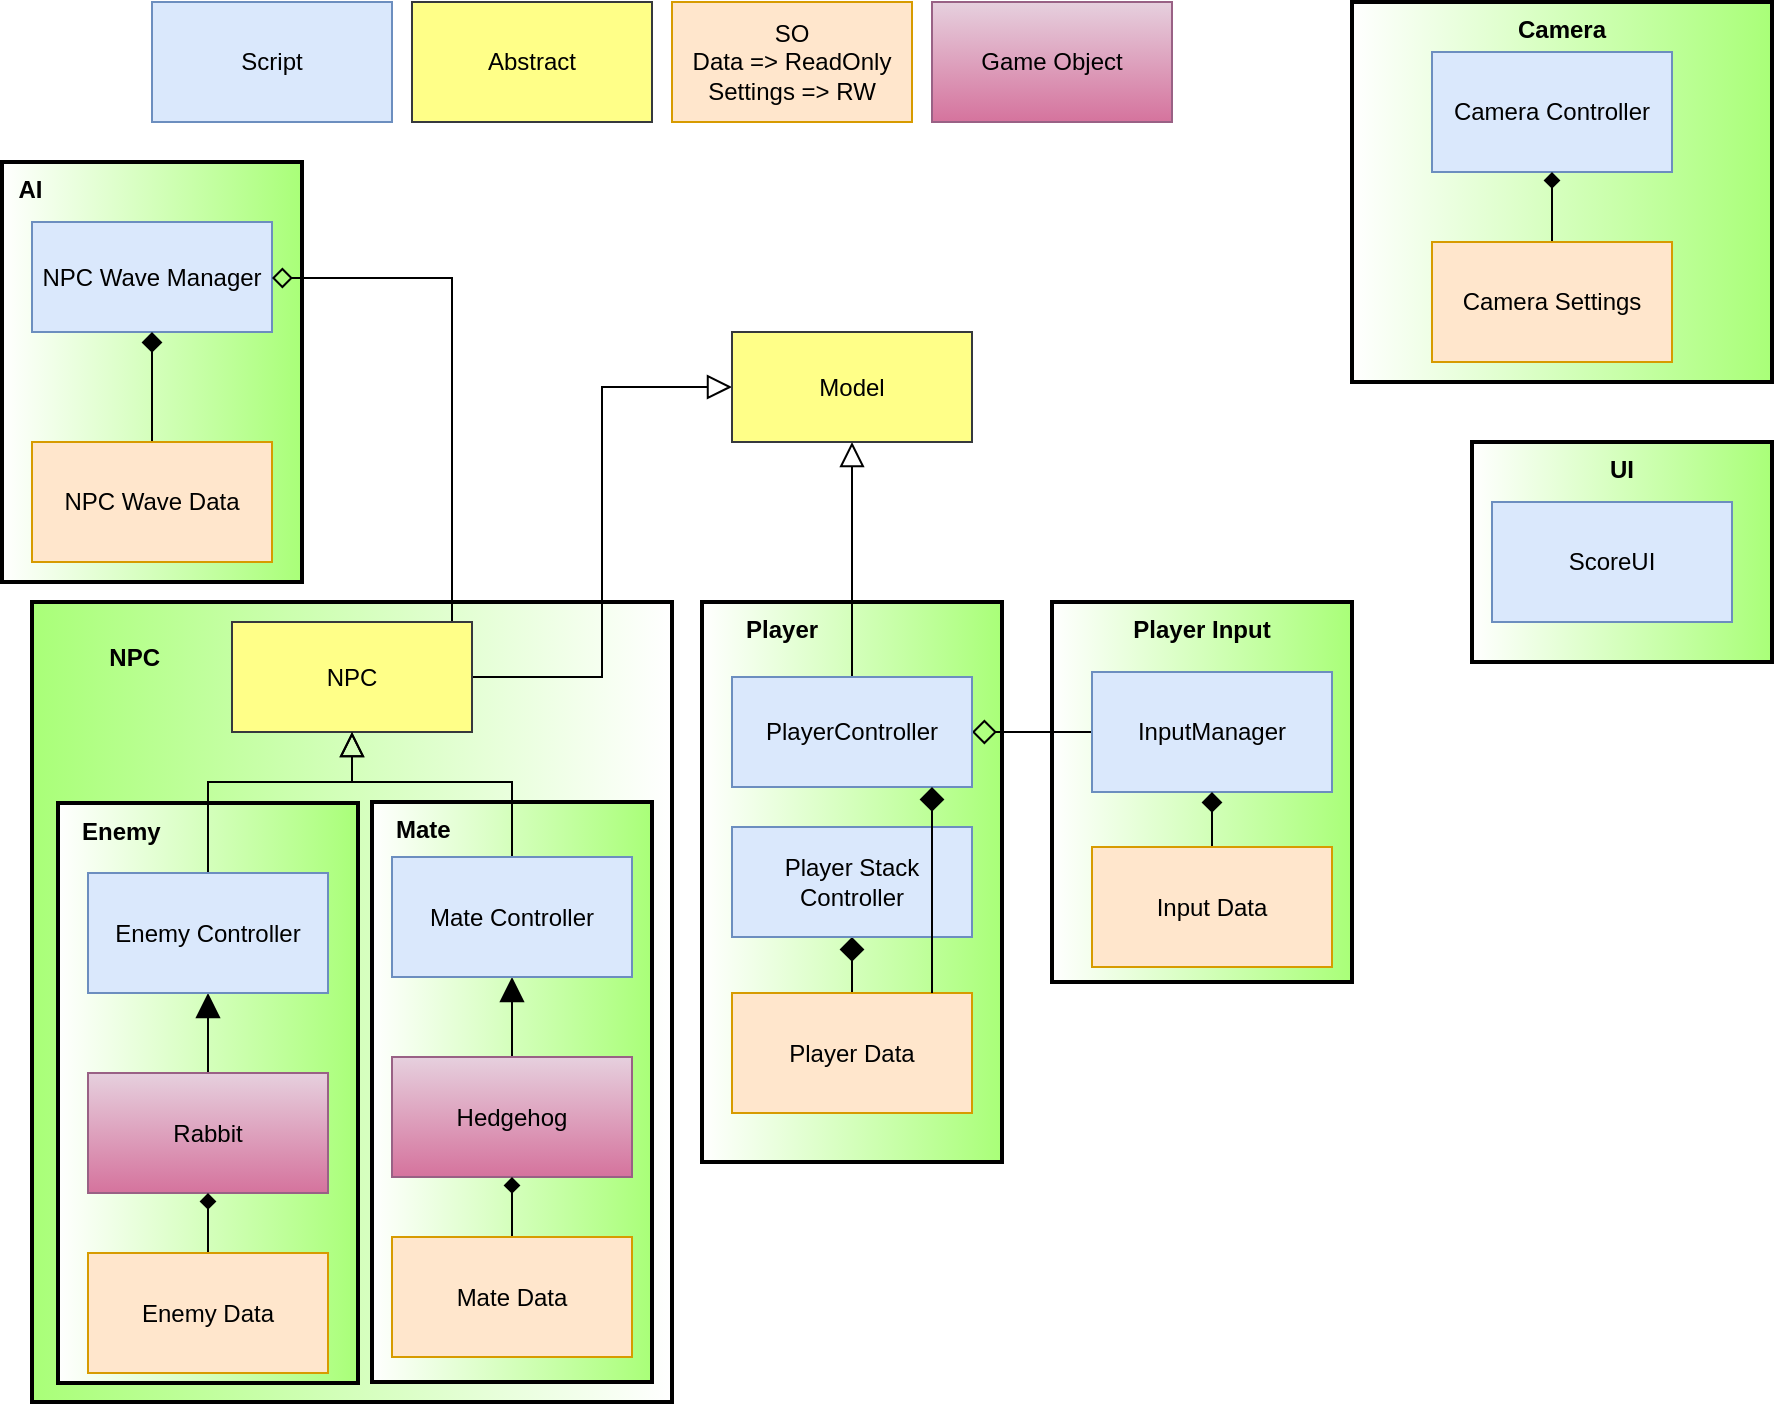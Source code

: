 <mxfile version="16.0.2" type="device"><diagram id="r7m1AY6RR8dVhiLhG_cY" name="Sayfa -1"><mxGraphModel dx="1865" dy="1858" grid="1" gridSize="10" guides="1" tooltips="1" connect="1" arrows="1" fold="1" page="1" pageScale="1" pageWidth="827" pageHeight="1169" math="0" shadow="0"><root><mxCell id="0"/><mxCell id="1" parent="0"/><mxCell id="U9nN_8NHt6ooVzoRtD-I-5" value="&lt;b&gt;&lt;br&gt;&lt;span style=&quot;white-space: pre&quot;&gt;&#9;&lt;/span&gt;&amp;nbsp; &amp;nbsp;NPC&lt;/b&gt;" style="rounded=0;whiteSpace=wrap;html=1;fillColor=#A9FF78;arcSize=50;resizable=1;rotatable=1;pointerEvents=1;treeMoving=0;autosize=0;container=0;labelPadding=0;shadow=0;sketch=0;glass=0;strokeWidth=2;verticalAlign=top;gradientColor=#ffffff;gradientDirection=east;align=left;" parent="1" vertex="1"><mxGeometry x="-130" y="160" width="320" height="400" as="geometry"/></mxCell><mxCell id="ryJAgF1KPEsfLtuCmLlh-69" value="&lt;b&gt;&amp;nbsp; AI&lt;/b&gt;" style="rounded=0;whiteSpace=wrap;html=1;fillColor=#A9FF78;arcSize=50;resizable=1;rotatable=1;pointerEvents=1;treeMoving=0;autosize=0;container=0;labelPadding=0;shadow=0;sketch=0;glass=0;strokeWidth=2;verticalAlign=top;gradientColor=#ffffff;gradientDirection=west;align=left;" parent="1" vertex="1"><mxGeometry x="-145" y="-60" width="150" height="210" as="geometry"/></mxCell><mxCell id="ryJAgF1KPEsfLtuCmLlh-66" value="&lt;b&gt;&amp;nbsp; &amp;nbsp;Mate&lt;/b&gt;" style="rounded=0;whiteSpace=wrap;html=1;fillColor=#A9FF78;arcSize=50;resizable=1;rotatable=1;pointerEvents=1;treeMoving=0;autosize=0;container=0;labelPadding=0;shadow=0;sketch=0;glass=0;strokeWidth=2;verticalAlign=top;gradientColor=#ffffff;gradientDirection=west;align=left;" parent="1" vertex="1"><mxGeometry x="40" y="260" width="140" height="290" as="geometry"/></mxCell><mxCell id="ryJAgF1KPEsfLtuCmLlh-65" value="&lt;b&gt;&amp;nbsp; &amp;nbsp;Enemy&lt;/b&gt;" style="rounded=0;whiteSpace=wrap;html=1;fillColor=#A9FF78;arcSize=50;resizable=1;rotatable=1;pointerEvents=1;treeMoving=0;autosize=0;container=0;labelPadding=0;shadow=0;sketch=0;glass=0;strokeWidth=2;verticalAlign=top;gradientColor=#ffffff;gradientDirection=west;align=left;" parent="1" vertex="1"><mxGeometry x="-117" y="260.5" width="150" height="290" as="geometry"/></mxCell><mxCell id="ryJAgF1KPEsfLtuCmLlh-64" value="&lt;b&gt;&amp;nbsp; &amp;nbsp; &amp;nbsp; Player&lt;/b&gt;" style="rounded=0;whiteSpace=wrap;html=1;fillColor=#A9FF78;arcSize=50;resizable=1;rotatable=1;pointerEvents=1;treeMoving=0;autosize=0;container=0;labelPadding=0;shadow=0;sketch=0;glass=0;strokeWidth=2;verticalAlign=top;gradientColor=#ffffff;gradientDirection=west;align=left;" parent="1" vertex="1"><mxGeometry x="205" y="160" width="150" height="280" as="geometry"/></mxCell><mxCell id="ryJAgF1KPEsfLtuCmLlh-63" value="&lt;b&gt;Player Input&lt;/b&gt;" style="rounded=0;whiteSpace=wrap;html=1;fillColor=#A9FF78;arcSize=50;resizable=1;rotatable=1;pointerEvents=1;treeMoving=0;autosize=0;container=0;labelPadding=0;shadow=0;sketch=0;glass=0;strokeWidth=2;verticalAlign=top;gradientColor=#ffffff;gradientDirection=west;" parent="1" vertex="1"><mxGeometry x="380" y="160" width="150" height="190" as="geometry"/></mxCell><mxCell id="ryJAgF1KPEsfLtuCmLlh-42" value="&lt;b&gt;UI&lt;/b&gt;" style="rounded=0;whiteSpace=wrap;html=1;fillColor=#A9FF78;arcSize=50;resizable=1;rotatable=1;pointerEvents=1;treeMoving=0;autosize=0;container=0;labelPadding=0;shadow=0;sketch=0;glass=0;strokeWidth=2;verticalAlign=top;labelBackgroundColor=none;gradientColor=#ffffff;gradientDirection=west;" parent="1" vertex="1"><mxGeometry x="590" y="80" width="150" height="110" as="geometry"/></mxCell><mxCell id="ryJAgF1KPEsfLtuCmLlh-47" value="&lt;b&gt;Camera&lt;/b&gt;" style="rounded=0;whiteSpace=wrap;html=1;fillColor=#A9FF78;arcSize=50;resizable=1;rotatable=1;pointerEvents=1;treeMoving=0;autosize=0;container=0;labelPadding=0;shadow=0;sketch=0;glass=0;strokeWidth=2;verticalAlign=top;gradientColor=#ffffff;gradientDirection=west;" parent="1" vertex="1"><mxGeometry x="530" y="-140" width="210" height="190" as="geometry"/></mxCell><mxCell id="ryJAgF1KPEsfLtuCmLlh-1" value="Script" style="rounded=0;whiteSpace=wrap;html=1;fillColor=#dae8fc;strokeColor=#6c8ebf;" parent="1" vertex="1"><mxGeometry x="-70" y="-140" width="120" height="60" as="geometry"/></mxCell><mxCell id="ryJAgF1KPEsfLtuCmLlh-2" value="SO&lt;br&gt;Data =&amp;gt; ReadOnly&lt;br&gt;Settings =&amp;gt; RW" style="rounded=0;whiteSpace=wrap;html=1;fillColor=#ffe6cc;strokeColor=#d79b00;" parent="1" vertex="1"><mxGeometry x="190" y="-140" width="120" height="60" as="geometry"/></mxCell><mxCell id="ryJAgF1KPEsfLtuCmLlh-53" value="" style="edgeStyle=orthogonalEdgeStyle;rounded=0;orthogonalLoop=1;jettySize=auto;html=1;endArrow=diamond;endFill=0;endSize=10;" parent="1" source="ryJAgF1KPEsfLtuCmLlh-10" target="ryJAgF1KPEsfLtuCmLlh-23" edge="1"><mxGeometry relative="1" as="geometry"/></mxCell><mxCell id="ryJAgF1KPEsfLtuCmLlh-10" value="InputManager" style="rounded=0;whiteSpace=wrap;html=1;fillColor=#dae8fc;strokeColor=#6c8ebf;" parent="1" vertex="1"><mxGeometry x="400" y="195" width="120" height="60" as="geometry"/></mxCell><mxCell id="ryJAgF1KPEsfLtuCmLlh-11" value="" style="edgeStyle=orthogonalEdgeStyle;rounded=0;orthogonalLoop=1;jettySize=auto;html=1;startArrow=none;startFill=0;endArrow=diamond;endFill=1;endSize=8;" parent="1" source="ryJAgF1KPEsfLtuCmLlh-12" target="ryJAgF1KPEsfLtuCmLlh-10" edge="1"><mxGeometry relative="1" as="geometry"/></mxCell><mxCell id="ryJAgF1KPEsfLtuCmLlh-12" value="Input Data" style="rounded=0;whiteSpace=wrap;html=1;fillColor=#ffe6cc;strokeColor=#d79b00;" parent="1" vertex="1"><mxGeometry x="400" y="282.5" width="120" height="60" as="geometry"/></mxCell><mxCell id="ryJAgF1KPEsfLtuCmLlh-19" value="ScoreUI" style="rounded=0;whiteSpace=wrap;html=1;fillColor=#dae8fc;strokeColor=#6c8ebf;" parent="1" vertex="1"><mxGeometry x="600" y="110" width="120" height="60" as="geometry"/></mxCell><mxCell id="ryJAgF1KPEsfLtuCmLlh-20" value="Camera Controller" style="rounded=0;whiteSpace=wrap;html=1;fillColor=#dae8fc;strokeColor=#6c8ebf;" parent="1" vertex="1"><mxGeometry x="570" y="-115" width="120" height="60" as="geometry"/></mxCell><mxCell id="ryJAgF1KPEsfLtuCmLlh-21" value="" style="edgeStyle=orthogonalEdgeStyle;rounded=0;orthogonalLoop=1;jettySize=auto;html=1;startArrow=none;startFill=0;endArrow=diamond;endFill=1;" parent="1" source="ryJAgF1KPEsfLtuCmLlh-22" target="ryJAgF1KPEsfLtuCmLlh-20" edge="1"><mxGeometry relative="1" as="geometry"/></mxCell><mxCell id="ryJAgF1KPEsfLtuCmLlh-22" value="Camera Settings" style="rounded=0;whiteSpace=wrap;html=1;fillColor=#ffe6cc;strokeColor=#d79b00;" parent="1" vertex="1"><mxGeometry x="570" y="-20" width="120" height="60" as="geometry"/></mxCell><mxCell id="ryJAgF1KPEsfLtuCmLlh-67" style="edgeStyle=orthogonalEdgeStyle;rounded=0;orthogonalLoop=1;jettySize=auto;html=1;exitX=0.5;exitY=0;exitDx=0;exitDy=0;entryX=0.5;entryY=1;entryDx=0;entryDy=0;endArrow=block;endFill=0;endSize=10;" parent="1" source="ryJAgF1KPEsfLtuCmLlh-23" target="ryJAgF1KPEsfLtuCmLlh-49" edge="1"><mxGeometry relative="1" as="geometry"/></mxCell><mxCell id="ryJAgF1KPEsfLtuCmLlh-23" value="PlayerController" style="rounded=0;whiteSpace=wrap;html=1;fillColor=#dae8fc;strokeColor=#6c8ebf;" parent="1" vertex="1"><mxGeometry x="220" y="197.5" width="120" height="55" as="geometry"/></mxCell><mxCell id="ryJAgF1KPEsfLtuCmLlh-31" value="NPC Wave Manager" style="rounded=0;whiteSpace=wrap;html=1;fillColor=#dae8fc;strokeColor=#6c8ebf;" parent="1" vertex="1"><mxGeometry x="-130" y="-30" width="120" height="55" as="geometry"/></mxCell><mxCell id="ryJAgF1KPEsfLtuCmLlh-52" value="" style="edgeStyle=orthogonalEdgeStyle;rounded=0;orthogonalLoop=1;jettySize=auto;html=1;endArrow=diamond;endFill=0;exitX=0.5;exitY=0;exitDx=0;exitDy=0;startArrow=none;startFill=0;endSize=8;" parent="1" source="ryJAgF1KPEsfLtuCmLlh-32" target="ryJAgF1KPEsfLtuCmLlh-31" edge="1"><mxGeometry relative="1" as="geometry"><Array as="points"><mxPoint x="80" y="-2"/></Array></mxGeometry></mxCell><mxCell id="ryJAgF1KPEsfLtuCmLlh-68" style="edgeStyle=orthogonalEdgeStyle;rounded=0;orthogonalLoop=1;jettySize=auto;html=1;exitX=1;exitY=0.5;exitDx=0;exitDy=0;entryX=0;entryY=0.5;entryDx=0;entryDy=0;endArrow=block;endFill=0;endSize=10;" parent="1" source="ryJAgF1KPEsfLtuCmLlh-32" target="ryJAgF1KPEsfLtuCmLlh-49" edge="1"><mxGeometry relative="1" as="geometry"/></mxCell><mxCell id="ryJAgF1KPEsfLtuCmLlh-32" value="NPC" style="rounded=0;whiteSpace=wrap;html=1;fillColor=#ffff88;strokeColor=#36393d;" parent="1" vertex="1"><mxGeometry x="-30" y="170" width="120" height="55" as="geometry"/></mxCell><mxCell id="ryJAgF1KPEsfLtuCmLlh-33" value="Abstract" style="rounded=0;whiteSpace=wrap;html=1;fillColor=#ffff88;strokeColor=#36393d;" parent="1" vertex="1"><mxGeometry x="60" y="-140" width="120" height="60" as="geometry"/></mxCell><mxCell id="ryJAgF1KPEsfLtuCmLlh-56" value="" style="edgeStyle=orthogonalEdgeStyle;rounded=0;orthogonalLoop=1;jettySize=auto;html=1;endArrow=block;endFill=1;endSize=10;" parent="1" source="ryJAgF1KPEsfLtuCmLlh-34" target="ryJAgF1KPEsfLtuCmLlh-54" edge="1"><mxGeometry relative="1" as="geometry"/></mxCell><mxCell id="ryJAgF1KPEsfLtuCmLlh-34" value="Rabbit" style="rounded=0;whiteSpace=wrap;html=1;fillColor=#e6d0de;strokeColor=#996185;gradientColor=#d5739d;" parent="1" vertex="1"><mxGeometry x="-102" y="395.5" width="120" height="60" as="geometry"/></mxCell><mxCell id="ryJAgF1KPEsfLtuCmLlh-57" value="" style="edgeStyle=orthogonalEdgeStyle;rounded=0;orthogonalLoop=1;jettySize=auto;html=1;endArrow=block;endFill=1;endSize=10;" parent="1" source="ryJAgF1KPEsfLtuCmLlh-35" target="ryJAgF1KPEsfLtuCmLlh-55" edge="1"><mxGeometry relative="1" as="geometry"/></mxCell><mxCell id="ryJAgF1KPEsfLtuCmLlh-35" value="Hedgehog" style="rounded=0;whiteSpace=wrap;html=1;fillColor=#e6d0de;strokeColor=#996185;gradientColor=#d5739d;" parent="1" vertex="1"><mxGeometry x="50" y="387.5" width="120" height="60" as="geometry"/></mxCell><mxCell id="ryJAgF1KPEsfLtuCmLlh-39" value="" style="edgeStyle=orthogonalEdgeStyle;rounded=0;orthogonalLoop=1;jettySize=auto;html=1;endArrow=diamond;startArrow=none;startFill=0;endFill=1;endSize=8;" parent="1" source="ryJAgF1KPEsfLtuCmLlh-38" target="ryJAgF1KPEsfLtuCmLlh-31" edge="1"><mxGeometry relative="1" as="geometry"/></mxCell><mxCell id="ryJAgF1KPEsfLtuCmLlh-38" value="NPC Wave Data" style="rounded=0;whiteSpace=wrap;html=1;fillColor=#ffe6cc;strokeColor=#d79b00;" parent="1" vertex="1"><mxGeometry x="-130" y="80" width="120" height="60" as="geometry"/></mxCell><mxCell id="r8RiZtybbG5fesvGsF2b-5" value="" style="edgeStyle=orthogonalEdgeStyle;rounded=0;orthogonalLoop=1;jettySize=auto;html=1;endArrow=diamond;endFill=1;endSize=10;" edge="1" parent="1" source="ryJAgF1KPEsfLtuCmLlh-40" target="r8RiZtybbG5fesvGsF2b-1"><mxGeometry relative="1" as="geometry"/></mxCell><mxCell id="ryJAgF1KPEsfLtuCmLlh-40" value="Player Data" style="rounded=0;whiteSpace=wrap;html=1;fillColor=#ffe6cc;strokeColor=#d79b00;" parent="1" vertex="1"><mxGeometry x="220" y="355.5" width="120" height="60" as="geometry"/></mxCell><mxCell id="ryJAgF1KPEsfLtuCmLlh-44" value="" style="edgeStyle=orthogonalEdgeStyle;rounded=0;orthogonalLoop=1;jettySize=auto;html=1;endArrow=diamond;endFill=1;" parent="1" source="ryJAgF1KPEsfLtuCmLlh-43" target="ryJAgF1KPEsfLtuCmLlh-35" edge="1"><mxGeometry relative="1" as="geometry"/></mxCell><mxCell id="ryJAgF1KPEsfLtuCmLlh-43" value="Mate Data" style="rounded=0;whiteSpace=wrap;html=1;fillColor=#ffe6cc;strokeColor=#d79b00;" parent="1" vertex="1"><mxGeometry x="50" y="477.5" width="120" height="60" as="geometry"/></mxCell><mxCell id="ryJAgF1KPEsfLtuCmLlh-46" value="" style="edgeStyle=orthogonalEdgeStyle;rounded=0;orthogonalLoop=1;jettySize=auto;html=1;endArrow=diamond;endFill=1;" parent="1" source="ryJAgF1KPEsfLtuCmLlh-45" target="ryJAgF1KPEsfLtuCmLlh-34" edge="1"><mxGeometry relative="1" as="geometry"/></mxCell><mxCell id="ryJAgF1KPEsfLtuCmLlh-45" value="Enemy Data" style="rounded=0;whiteSpace=wrap;html=1;fillColor=#ffe6cc;strokeColor=#d79b00;" parent="1" vertex="1"><mxGeometry x="-102" y="485.5" width="120" height="60" as="geometry"/></mxCell><mxCell id="ryJAgF1KPEsfLtuCmLlh-49" value="Model" style="rounded=0;whiteSpace=wrap;html=1;fillColor=#ffff88;strokeColor=#36393d;" parent="1" vertex="1"><mxGeometry x="220" y="25" width="120" height="55" as="geometry"/></mxCell><mxCell id="U9nN_8NHt6ooVzoRtD-I-3" style="edgeStyle=orthogonalEdgeStyle;rounded=0;orthogonalLoop=1;jettySize=auto;html=1;exitX=0.5;exitY=0;exitDx=0;exitDy=0;entryX=0.5;entryY=1;entryDx=0;entryDy=0;endArrow=block;endFill=0;endSize=10;" parent="1" source="ryJAgF1KPEsfLtuCmLlh-54" target="ryJAgF1KPEsfLtuCmLlh-32" edge="1"><mxGeometry relative="1" as="geometry"><Array as="points"><mxPoint x="-42" y="250"/><mxPoint x="30" y="250"/></Array></mxGeometry></mxCell><mxCell id="ryJAgF1KPEsfLtuCmLlh-54" value="Enemy Controller" style="rounded=0;whiteSpace=wrap;html=1;fillColor=#dae8fc;strokeColor=#6c8ebf;" parent="1" vertex="1"><mxGeometry x="-102" y="295.5" width="120" height="60" as="geometry"/></mxCell><mxCell id="U9nN_8NHt6ooVzoRtD-I-4" style="edgeStyle=orthogonalEdgeStyle;rounded=0;orthogonalLoop=1;jettySize=auto;html=1;exitX=0.5;exitY=0;exitDx=0;exitDy=0;entryX=0.5;entryY=1;entryDx=0;entryDy=0;endArrow=block;endFill=0;endSize=10;" parent="1" source="ryJAgF1KPEsfLtuCmLlh-55" target="ryJAgF1KPEsfLtuCmLlh-32" edge="1"><mxGeometry relative="1" as="geometry"><Array as="points"><mxPoint x="110" y="250"/><mxPoint x="30" y="250"/></Array></mxGeometry></mxCell><mxCell id="ryJAgF1KPEsfLtuCmLlh-55" value="Mate Controller" style="rounded=0;whiteSpace=wrap;html=1;fillColor=#dae8fc;strokeColor=#6c8ebf;" parent="1" vertex="1"><mxGeometry x="50" y="287.5" width="120" height="60" as="geometry"/></mxCell><mxCell id="ryJAgF1KPEsfLtuCmLlh-62" value="Game Object" style="rounded=0;whiteSpace=wrap;html=1;fillColor=#e6d0de;strokeColor=#996185;gradientColor=#d5739d;" parent="1" vertex="1"><mxGeometry x="320" y="-140" width="120" height="60" as="geometry"/></mxCell><mxCell id="r8RiZtybbG5fesvGsF2b-1" value="Player Stack Controller" style="rounded=0;whiteSpace=wrap;html=1;fillColor=#dae8fc;strokeColor=#6c8ebf;" vertex="1" parent="1"><mxGeometry x="220" y="272.5" width="120" height="55" as="geometry"/></mxCell><mxCell id="ryJAgF1KPEsfLtuCmLlh-41" value="" style="edgeStyle=orthogonalEdgeStyle;rounded=0;orthogonalLoop=1;jettySize=auto;html=1;endArrow=diamond;endFill=1;endSize=10;" parent="1" source="ryJAgF1KPEsfLtuCmLlh-40" target="ryJAgF1KPEsfLtuCmLlh-23" edge="1"><mxGeometry relative="1" as="geometry"><Array as="points"><mxPoint x="320" y="310"/><mxPoint x="320" y="310"/></Array></mxGeometry></mxCell></root></mxGraphModel></diagram></mxfile>
